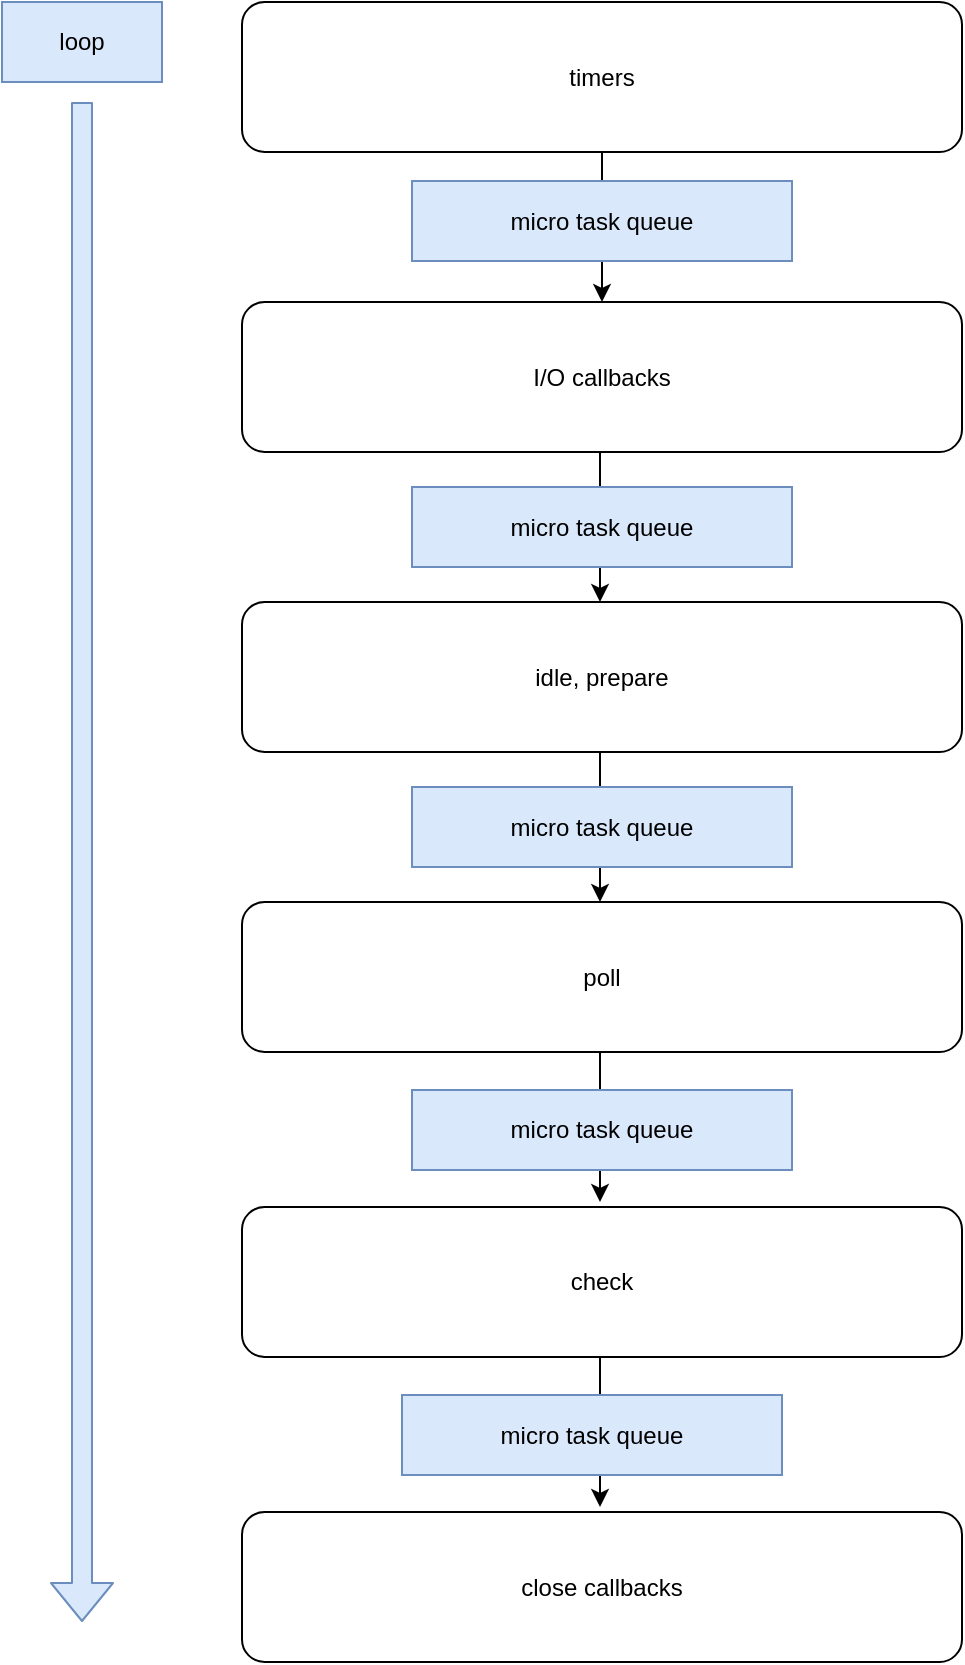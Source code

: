 <mxfile version="10.6.0" type="device"><diagram id="W1m3wJMFwq9u6hFZSd43" name="Page-1"><mxGraphModel dx="922" dy="553" grid="1" gridSize="10" guides="1" tooltips="1" connect="1" arrows="1" fold="1" page="1" pageScale="1" pageWidth="1654" pageHeight="2336" math="0" shadow="0"><root><mxCell id="0"/><mxCell id="1" parent="0"/><mxCell id="IDKBqTckmQsJyxaYU9Hw-1" value="timers" style="rounded=1;whiteSpace=wrap;html=1;" vertex="1" parent="1"><mxGeometry x="180" y="40" width="360" height="75" as="geometry"/></mxCell><mxCell id="IDKBqTckmQsJyxaYU9Hw-2" value="&lt;span&gt;close callbacks&lt;/span&gt;" style="rounded=1;whiteSpace=wrap;html=1;" vertex="1" parent="1"><mxGeometry x="180" y="795" width="360" height="75" as="geometry"/></mxCell><mxCell id="IDKBqTckmQsJyxaYU9Hw-3" value="&lt;span&gt;poll&lt;/span&gt;" style="rounded=1;whiteSpace=wrap;html=1;" vertex="1" parent="1"><mxGeometry x="180" y="490" width="360" height="75" as="geometry"/></mxCell><mxCell id="IDKBqTckmQsJyxaYU9Hw-5" value="&lt;span&gt;I/O callbacks&lt;/span&gt;" style="rounded=1;whiteSpace=wrap;html=1;" vertex="1" parent="1"><mxGeometry x="180" y="190" width="360" height="75" as="geometry"/></mxCell><mxCell id="IDKBqTckmQsJyxaYU9Hw-6" value="&lt;span&gt;idle, prepare&lt;/span&gt;" style="rounded=1;whiteSpace=wrap;html=1;" vertex="1" parent="1"><mxGeometry x="180" y="340" width="360" height="75" as="geometry"/></mxCell><mxCell id="IDKBqTckmQsJyxaYU9Hw-7" value="&lt;span&gt;check&lt;/span&gt;" style="rounded=1;whiteSpace=wrap;html=1;" vertex="1" parent="1"><mxGeometry x="180" y="642.5" width="360" height="75" as="geometry"/></mxCell><mxCell id="IDKBqTckmQsJyxaYU9Hw-8" value="" style="endArrow=classic;html=1;entryX=0.5;entryY=0;entryDx=0;entryDy=0;exitX=0.5;exitY=1;exitDx=0;exitDy=0;" edge="1" parent="1" source="IDKBqTckmQsJyxaYU9Hw-1" target="IDKBqTckmQsJyxaYU9Hw-5"><mxGeometry width="50" height="50" relative="1" as="geometry"><mxPoint x="360" y="120" as="sourcePoint"/><mxPoint x="110" y="130" as="targetPoint"/></mxGeometry></mxCell><mxCell id="IDKBqTckmQsJyxaYU9Hw-14" value="" style="endArrow=classic;html=1;entryX=0.5;entryY=0;entryDx=0;entryDy=0;exitX=0.5;exitY=1;exitDx=0;exitDy=0;" edge="1" parent="1"><mxGeometry width="50" height="50" relative="1" as="geometry"><mxPoint x="359" y="565" as="sourcePoint"/><mxPoint x="359" y="640" as="targetPoint"/></mxGeometry></mxCell><mxCell id="IDKBqTckmQsJyxaYU9Hw-15" value="" style="endArrow=classic;html=1;entryX=0.5;entryY=0;entryDx=0;entryDy=0;exitX=0.5;exitY=1;exitDx=0;exitDy=0;" edge="1" parent="1"><mxGeometry width="50" height="50" relative="1" as="geometry"><mxPoint x="359" y="415" as="sourcePoint"/><mxPoint x="359" y="490" as="targetPoint"/></mxGeometry></mxCell><mxCell id="IDKBqTckmQsJyxaYU9Hw-16" value="" style="endArrow=classic;html=1;entryX=0.5;entryY=0;entryDx=0;entryDy=0;exitX=0.5;exitY=1;exitDx=0;exitDy=0;" edge="1" parent="1"><mxGeometry width="50" height="50" relative="1" as="geometry"><mxPoint x="359" y="265" as="sourcePoint"/><mxPoint x="359" y="340" as="targetPoint"/></mxGeometry></mxCell><mxCell id="IDKBqTckmQsJyxaYU9Hw-18" value="" style="endArrow=classic;html=1;entryX=0.5;entryY=0;entryDx=0;entryDy=0;exitX=0.5;exitY=1;exitDx=0;exitDy=0;" edge="1" parent="1"><mxGeometry width="50" height="50" relative="1" as="geometry"><mxPoint x="359" y="717.5" as="sourcePoint"/><mxPoint x="359" y="792.5" as="targetPoint"/></mxGeometry></mxCell><mxCell id="IDKBqTckmQsJyxaYU9Hw-19" value="micro task queue" style="rounded=0;whiteSpace=wrap;html=1;fillColor=#dae8fc;strokeColor=#6c8ebf;" vertex="1" parent="1"><mxGeometry x="265" y="584" width="190" height="40" as="geometry"/></mxCell><mxCell id="IDKBqTckmQsJyxaYU9Hw-20" value="micro task queue" style="rounded=0;whiteSpace=wrap;html=1;fillColor=#dae8fc;strokeColor=#6c8ebf;" vertex="1" parent="1"><mxGeometry x="260" y="736.5" width="190" height="40" as="geometry"/></mxCell><mxCell id="IDKBqTckmQsJyxaYU9Hw-21" value="micro task queue" style="rounded=0;whiteSpace=wrap;html=1;fillColor=#dae8fc;strokeColor=#6c8ebf;" vertex="1" parent="1"><mxGeometry x="265" y="432.5" width="190" height="40" as="geometry"/></mxCell><mxCell id="IDKBqTckmQsJyxaYU9Hw-22" value="micro task queue" style="rounded=0;whiteSpace=wrap;html=1;fillColor=#dae8fc;strokeColor=#6c8ebf;" vertex="1" parent="1"><mxGeometry x="265" y="282.5" width="190" height="40" as="geometry"/></mxCell><mxCell id="IDKBqTckmQsJyxaYU9Hw-23" value="micro task queue" style="rounded=0;whiteSpace=wrap;html=1;fillColor=#dae8fc;strokeColor=#6c8ebf;" vertex="1" parent="1"><mxGeometry x="265" y="129.5" width="190" height="40" as="geometry"/></mxCell><mxCell id="IDKBqTckmQsJyxaYU9Hw-24" value="" style="shape=flexArrow;endArrow=classic;html=1;fillColor=#dae8fc;strokeColor=#6c8ebf;" edge="1" parent="1"><mxGeometry width="50" height="50" relative="1" as="geometry"><mxPoint x="100" y="90" as="sourcePoint"/><mxPoint x="100" y="850" as="targetPoint"/></mxGeometry></mxCell><mxCell id="IDKBqTckmQsJyxaYU9Hw-25" value="loop" style="rounded=0;whiteSpace=wrap;html=1;fillColor=#dae8fc;strokeColor=#6c8ebf;" vertex="1" parent="1"><mxGeometry x="60" y="40" width="80" height="40" as="geometry"/></mxCell></root></mxGraphModel></diagram></mxfile>